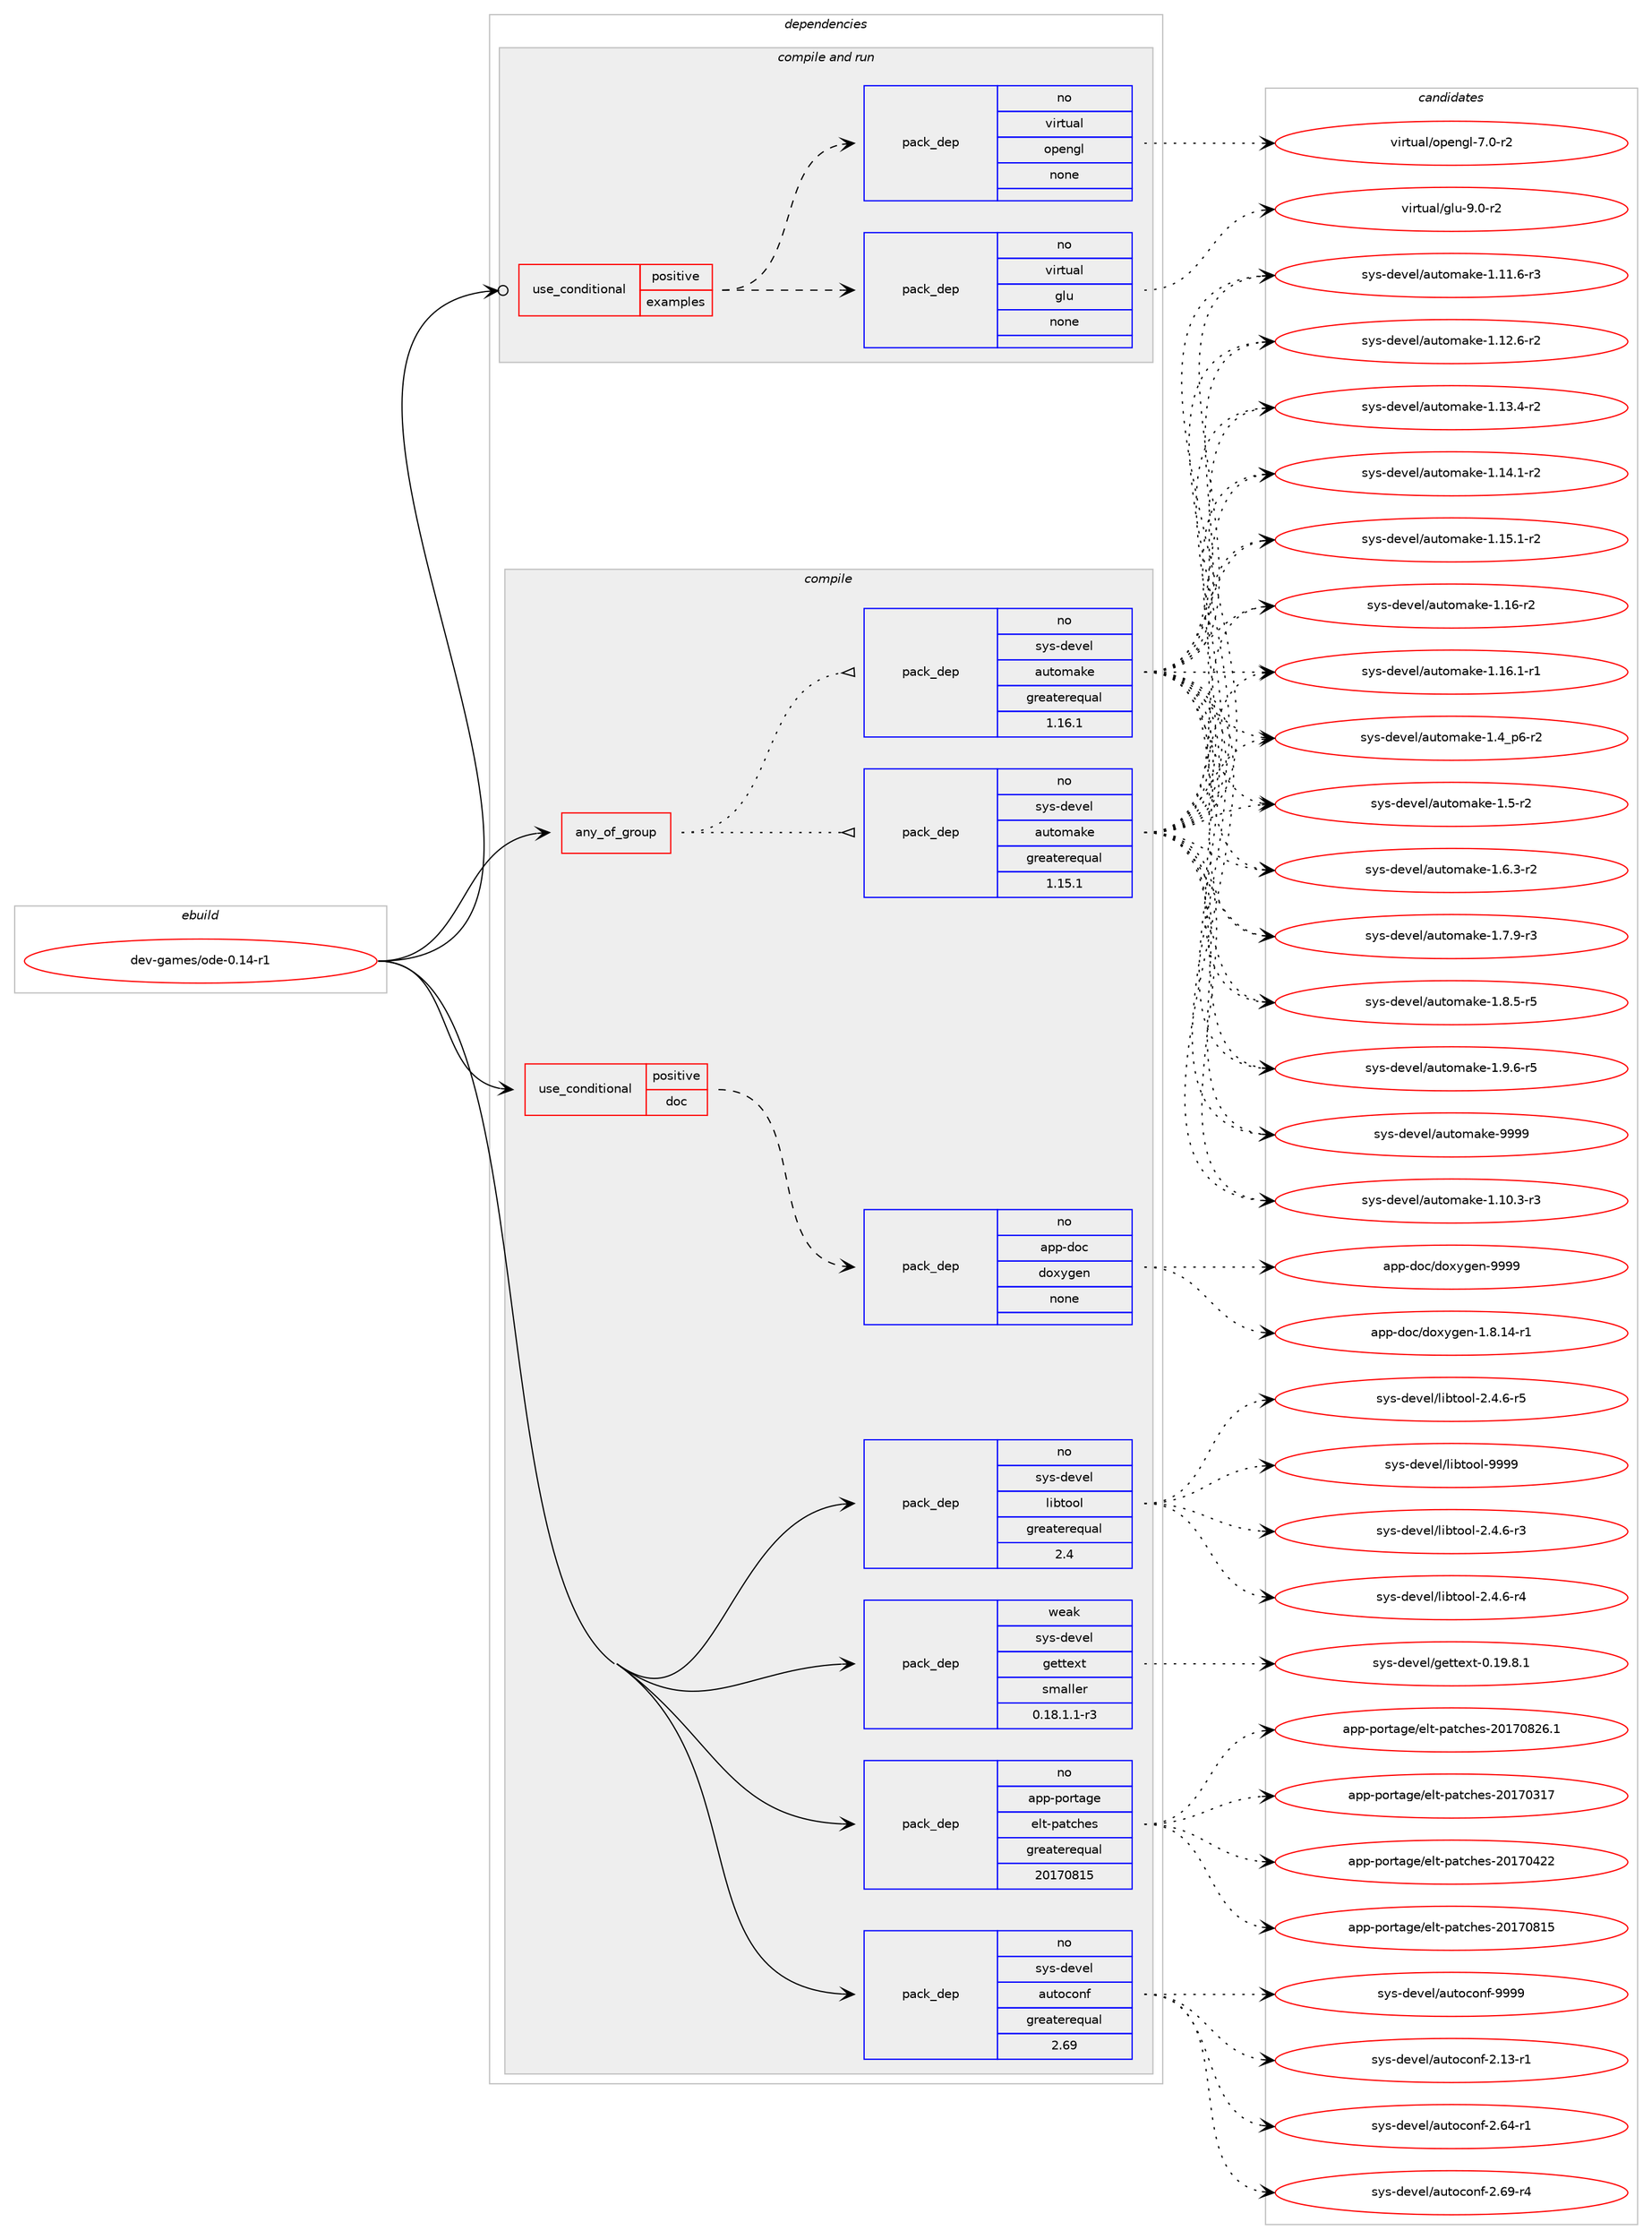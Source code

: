 digraph prolog {

# *************
# Graph options
# *************

newrank=true;
concentrate=true;
compound=true;
graph [rankdir=LR,fontname=Helvetica,fontsize=10,ranksep=1.5];#, ranksep=2.5, nodesep=0.2];
edge  [arrowhead=vee];
node  [fontname=Helvetica,fontsize=10];

# **********
# The ebuild
# **********

subgraph cluster_leftcol {
color=gray;
rank=same;
label=<<i>ebuild</i>>;
id [label="dev-games/ode-0.14-r1", color=red, width=4, href="../dev-games/ode-0.14-r1.svg"];
}

# ****************
# The dependencies
# ****************

subgraph cluster_midcol {
color=gray;
label=<<i>dependencies</i>>;
subgraph cluster_compile {
fillcolor="#eeeeee";
style=filled;
label=<<i>compile</i>>;
subgraph any20469 {
dependency1324792 [label=<<TABLE BORDER="0" CELLBORDER="1" CELLSPACING="0" CELLPADDING="4"><TR><TD CELLPADDING="10">any_of_group</TD></TR></TABLE>>, shape=none, color=red];subgraph pack945444 {
dependency1324793 [label=<<TABLE BORDER="0" CELLBORDER="1" CELLSPACING="0" CELLPADDING="4" WIDTH="220"><TR><TD ROWSPAN="6" CELLPADDING="30">pack_dep</TD></TR><TR><TD WIDTH="110">no</TD></TR><TR><TD>sys-devel</TD></TR><TR><TD>automake</TD></TR><TR><TD>greaterequal</TD></TR><TR><TD>1.16.1</TD></TR></TABLE>>, shape=none, color=blue];
}
dependency1324792:e -> dependency1324793:w [weight=20,style="dotted",arrowhead="oinv"];
subgraph pack945445 {
dependency1324794 [label=<<TABLE BORDER="0" CELLBORDER="1" CELLSPACING="0" CELLPADDING="4" WIDTH="220"><TR><TD ROWSPAN="6" CELLPADDING="30">pack_dep</TD></TR><TR><TD WIDTH="110">no</TD></TR><TR><TD>sys-devel</TD></TR><TR><TD>automake</TD></TR><TR><TD>greaterequal</TD></TR><TR><TD>1.15.1</TD></TR></TABLE>>, shape=none, color=blue];
}
dependency1324792:e -> dependency1324794:w [weight=20,style="dotted",arrowhead="oinv"];
}
id:e -> dependency1324792:w [weight=20,style="solid",arrowhead="vee"];
subgraph cond358327 {
dependency1324795 [label=<<TABLE BORDER="0" CELLBORDER="1" CELLSPACING="0" CELLPADDING="4"><TR><TD ROWSPAN="3" CELLPADDING="10">use_conditional</TD></TR><TR><TD>positive</TD></TR><TR><TD>doc</TD></TR></TABLE>>, shape=none, color=red];
subgraph pack945446 {
dependency1324796 [label=<<TABLE BORDER="0" CELLBORDER="1" CELLSPACING="0" CELLPADDING="4" WIDTH="220"><TR><TD ROWSPAN="6" CELLPADDING="30">pack_dep</TD></TR><TR><TD WIDTH="110">no</TD></TR><TR><TD>app-doc</TD></TR><TR><TD>doxygen</TD></TR><TR><TD>none</TD></TR><TR><TD></TD></TR></TABLE>>, shape=none, color=blue];
}
dependency1324795:e -> dependency1324796:w [weight=20,style="dashed",arrowhead="vee"];
}
id:e -> dependency1324795:w [weight=20,style="solid",arrowhead="vee"];
subgraph pack945447 {
dependency1324797 [label=<<TABLE BORDER="0" CELLBORDER="1" CELLSPACING="0" CELLPADDING="4" WIDTH="220"><TR><TD ROWSPAN="6" CELLPADDING="30">pack_dep</TD></TR><TR><TD WIDTH="110">no</TD></TR><TR><TD>app-portage</TD></TR><TR><TD>elt-patches</TD></TR><TR><TD>greaterequal</TD></TR><TR><TD>20170815</TD></TR></TABLE>>, shape=none, color=blue];
}
id:e -> dependency1324797:w [weight=20,style="solid",arrowhead="vee"];
subgraph pack945448 {
dependency1324798 [label=<<TABLE BORDER="0" CELLBORDER="1" CELLSPACING="0" CELLPADDING="4" WIDTH="220"><TR><TD ROWSPAN="6" CELLPADDING="30">pack_dep</TD></TR><TR><TD WIDTH="110">no</TD></TR><TR><TD>sys-devel</TD></TR><TR><TD>autoconf</TD></TR><TR><TD>greaterequal</TD></TR><TR><TD>2.69</TD></TR></TABLE>>, shape=none, color=blue];
}
id:e -> dependency1324798:w [weight=20,style="solid",arrowhead="vee"];
subgraph pack945449 {
dependency1324799 [label=<<TABLE BORDER="0" CELLBORDER="1" CELLSPACING="0" CELLPADDING="4" WIDTH="220"><TR><TD ROWSPAN="6" CELLPADDING="30">pack_dep</TD></TR><TR><TD WIDTH="110">no</TD></TR><TR><TD>sys-devel</TD></TR><TR><TD>libtool</TD></TR><TR><TD>greaterequal</TD></TR><TR><TD>2.4</TD></TR></TABLE>>, shape=none, color=blue];
}
id:e -> dependency1324799:w [weight=20,style="solid",arrowhead="vee"];
subgraph pack945450 {
dependency1324800 [label=<<TABLE BORDER="0" CELLBORDER="1" CELLSPACING="0" CELLPADDING="4" WIDTH="220"><TR><TD ROWSPAN="6" CELLPADDING="30">pack_dep</TD></TR><TR><TD WIDTH="110">weak</TD></TR><TR><TD>sys-devel</TD></TR><TR><TD>gettext</TD></TR><TR><TD>smaller</TD></TR><TR><TD>0.18.1.1-r3</TD></TR></TABLE>>, shape=none, color=blue];
}
id:e -> dependency1324800:w [weight=20,style="solid",arrowhead="vee"];
}
subgraph cluster_compileandrun {
fillcolor="#eeeeee";
style=filled;
label=<<i>compile and run</i>>;
subgraph cond358328 {
dependency1324801 [label=<<TABLE BORDER="0" CELLBORDER="1" CELLSPACING="0" CELLPADDING="4"><TR><TD ROWSPAN="3" CELLPADDING="10">use_conditional</TD></TR><TR><TD>positive</TD></TR><TR><TD>examples</TD></TR></TABLE>>, shape=none, color=red];
subgraph pack945451 {
dependency1324802 [label=<<TABLE BORDER="0" CELLBORDER="1" CELLSPACING="0" CELLPADDING="4" WIDTH="220"><TR><TD ROWSPAN="6" CELLPADDING="30">pack_dep</TD></TR><TR><TD WIDTH="110">no</TD></TR><TR><TD>virtual</TD></TR><TR><TD>glu</TD></TR><TR><TD>none</TD></TR><TR><TD></TD></TR></TABLE>>, shape=none, color=blue];
}
dependency1324801:e -> dependency1324802:w [weight=20,style="dashed",arrowhead="vee"];
subgraph pack945452 {
dependency1324803 [label=<<TABLE BORDER="0" CELLBORDER="1" CELLSPACING="0" CELLPADDING="4" WIDTH="220"><TR><TD ROWSPAN="6" CELLPADDING="30">pack_dep</TD></TR><TR><TD WIDTH="110">no</TD></TR><TR><TD>virtual</TD></TR><TR><TD>opengl</TD></TR><TR><TD>none</TD></TR><TR><TD></TD></TR></TABLE>>, shape=none, color=blue];
}
dependency1324801:e -> dependency1324803:w [weight=20,style="dashed",arrowhead="vee"];
}
id:e -> dependency1324801:w [weight=20,style="solid",arrowhead="odotvee"];
}
subgraph cluster_run {
fillcolor="#eeeeee";
style=filled;
label=<<i>run</i>>;
}
}

# **************
# The candidates
# **************

subgraph cluster_choices {
rank=same;
color=gray;
label=<<i>candidates</i>>;

subgraph choice945444 {
color=black;
nodesep=1;
choice11512111545100101118101108479711711611110997107101454946494846514511451 [label="sys-devel/automake-1.10.3-r3", color=red, width=4,href="../sys-devel/automake-1.10.3-r3.svg"];
choice11512111545100101118101108479711711611110997107101454946494946544511451 [label="sys-devel/automake-1.11.6-r3", color=red, width=4,href="../sys-devel/automake-1.11.6-r3.svg"];
choice11512111545100101118101108479711711611110997107101454946495046544511450 [label="sys-devel/automake-1.12.6-r2", color=red, width=4,href="../sys-devel/automake-1.12.6-r2.svg"];
choice11512111545100101118101108479711711611110997107101454946495146524511450 [label="sys-devel/automake-1.13.4-r2", color=red, width=4,href="../sys-devel/automake-1.13.4-r2.svg"];
choice11512111545100101118101108479711711611110997107101454946495246494511450 [label="sys-devel/automake-1.14.1-r2", color=red, width=4,href="../sys-devel/automake-1.14.1-r2.svg"];
choice11512111545100101118101108479711711611110997107101454946495346494511450 [label="sys-devel/automake-1.15.1-r2", color=red, width=4,href="../sys-devel/automake-1.15.1-r2.svg"];
choice1151211154510010111810110847971171161111099710710145494649544511450 [label="sys-devel/automake-1.16-r2", color=red, width=4,href="../sys-devel/automake-1.16-r2.svg"];
choice11512111545100101118101108479711711611110997107101454946495446494511449 [label="sys-devel/automake-1.16.1-r1", color=red, width=4,href="../sys-devel/automake-1.16.1-r1.svg"];
choice115121115451001011181011084797117116111109971071014549465295112544511450 [label="sys-devel/automake-1.4_p6-r2", color=red, width=4,href="../sys-devel/automake-1.4_p6-r2.svg"];
choice11512111545100101118101108479711711611110997107101454946534511450 [label="sys-devel/automake-1.5-r2", color=red, width=4,href="../sys-devel/automake-1.5-r2.svg"];
choice115121115451001011181011084797117116111109971071014549465446514511450 [label="sys-devel/automake-1.6.3-r2", color=red, width=4,href="../sys-devel/automake-1.6.3-r2.svg"];
choice115121115451001011181011084797117116111109971071014549465546574511451 [label="sys-devel/automake-1.7.9-r3", color=red, width=4,href="../sys-devel/automake-1.7.9-r3.svg"];
choice115121115451001011181011084797117116111109971071014549465646534511453 [label="sys-devel/automake-1.8.5-r5", color=red, width=4,href="../sys-devel/automake-1.8.5-r5.svg"];
choice115121115451001011181011084797117116111109971071014549465746544511453 [label="sys-devel/automake-1.9.6-r5", color=red, width=4,href="../sys-devel/automake-1.9.6-r5.svg"];
choice115121115451001011181011084797117116111109971071014557575757 [label="sys-devel/automake-9999", color=red, width=4,href="../sys-devel/automake-9999.svg"];
dependency1324793:e -> choice11512111545100101118101108479711711611110997107101454946494846514511451:w [style=dotted,weight="100"];
dependency1324793:e -> choice11512111545100101118101108479711711611110997107101454946494946544511451:w [style=dotted,weight="100"];
dependency1324793:e -> choice11512111545100101118101108479711711611110997107101454946495046544511450:w [style=dotted,weight="100"];
dependency1324793:e -> choice11512111545100101118101108479711711611110997107101454946495146524511450:w [style=dotted,weight="100"];
dependency1324793:e -> choice11512111545100101118101108479711711611110997107101454946495246494511450:w [style=dotted,weight="100"];
dependency1324793:e -> choice11512111545100101118101108479711711611110997107101454946495346494511450:w [style=dotted,weight="100"];
dependency1324793:e -> choice1151211154510010111810110847971171161111099710710145494649544511450:w [style=dotted,weight="100"];
dependency1324793:e -> choice11512111545100101118101108479711711611110997107101454946495446494511449:w [style=dotted,weight="100"];
dependency1324793:e -> choice115121115451001011181011084797117116111109971071014549465295112544511450:w [style=dotted,weight="100"];
dependency1324793:e -> choice11512111545100101118101108479711711611110997107101454946534511450:w [style=dotted,weight="100"];
dependency1324793:e -> choice115121115451001011181011084797117116111109971071014549465446514511450:w [style=dotted,weight="100"];
dependency1324793:e -> choice115121115451001011181011084797117116111109971071014549465546574511451:w [style=dotted,weight="100"];
dependency1324793:e -> choice115121115451001011181011084797117116111109971071014549465646534511453:w [style=dotted,weight="100"];
dependency1324793:e -> choice115121115451001011181011084797117116111109971071014549465746544511453:w [style=dotted,weight="100"];
dependency1324793:e -> choice115121115451001011181011084797117116111109971071014557575757:w [style=dotted,weight="100"];
}
subgraph choice945445 {
color=black;
nodesep=1;
choice11512111545100101118101108479711711611110997107101454946494846514511451 [label="sys-devel/automake-1.10.3-r3", color=red, width=4,href="../sys-devel/automake-1.10.3-r3.svg"];
choice11512111545100101118101108479711711611110997107101454946494946544511451 [label="sys-devel/automake-1.11.6-r3", color=red, width=4,href="../sys-devel/automake-1.11.6-r3.svg"];
choice11512111545100101118101108479711711611110997107101454946495046544511450 [label="sys-devel/automake-1.12.6-r2", color=red, width=4,href="../sys-devel/automake-1.12.6-r2.svg"];
choice11512111545100101118101108479711711611110997107101454946495146524511450 [label="sys-devel/automake-1.13.4-r2", color=red, width=4,href="../sys-devel/automake-1.13.4-r2.svg"];
choice11512111545100101118101108479711711611110997107101454946495246494511450 [label="sys-devel/automake-1.14.1-r2", color=red, width=4,href="../sys-devel/automake-1.14.1-r2.svg"];
choice11512111545100101118101108479711711611110997107101454946495346494511450 [label="sys-devel/automake-1.15.1-r2", color=red, width=4,href="../sys-devel/automake-1.15.1-r2.svg"];
choice1151211154510010111810110847971171161111099710710145494649544511450 [label="sys-devel/automake-1.16-r2", color=red, width=4,href="../sys-devel/automake-1.16-r2.svg"];
choice11512111545100101118101108479711711611110997107101454946495446494511449 [label="sys-devel/automake-1.16.1-r1", color=red, width=4,href="../sys-devel/automake-1.16.1-r1.svg"];
choice115121115451001011181011084797117116111109971071014549465295112544511450 [label="sys-devel/automake-1.4_p6-r2", color=red, width=4,href="../sys-devel/automake-1.4_p6-r2.svg"];
choice11512111545100101118101108479711711611110997107101454946534511450 [label="sys-devel/automake-1.5-r2", color=red, width=4,href="../sys-devel/automake-1.5-r2.svg"];
choice115121115451001011181011084797117116111109971071014549465446514511450 [label="sys-devel/automake-1.6.3-r2", color=red, width=4,href="../sys-devel/automake-1.6.3-r2.svg"];
choice115121115451001011181011084797117116111109971071014549465546574511451 [label="sys-devel/automake-1.7.9-r3", color=red, width=4,href="../sys-devel/automake-1.7.9-r3.svg"];
choice115121115451001011181011084797117116111109971071014549465646534511453 [label="sys-devel/automake-1.8.5-r5", color=red, width=4,href="../sys-devel/automake-1.8.5-r5.svg"];
choice115121115451001011181011084797117116111109971071014549465746544511453 [label="sys-devel/automake-1.9.6-r5", color=red, width=4,href="../sys-devel/automake-1.9.6-r5.svg"];
choice115121115451001011181011084797117116111109971071014557575757 [label="sys-devel/automake-9999", color=red, width=4,href="../sys-devel/automake-9999.svg"];
dependency1324794:e -> choice11512111545100101118101108479711711611110997107101454946494846514511451:w [style=dotted,weight="100"];
dependency1324794:e -> choice11512111545100101118101108479711711611110997107101454946494946544511451:w [style=dotted,weight="100"];
dependency1324794:e -> choice11512111545100101118101108479711711611110997107101454946495046544511450:w [style=dotted,weight="100"];
dependency1324794:e -> choice11512111545100101118101108479711711611110997107101454946495146524511450:w [style=dotted,weight="100"];
dependency1324794:e -> choice11512111545100101118101108479711711611110997107101454946495246494511450:w [style=dotted,weight="100"];
dependency1324794:e -> choice11512111545100101118101108479711711611110997107101454946495346494511450:w [style=dotted,weight="100"];
dependency1324794:e -> choice1151211154510010111810110847971171161111099710710145494649544511450:w [style=dotted,weight="100"];
dependency1324794:e -> choice11512111545100101118101108479711711611110997107101454946495446494511449:w [style=dotted,weight="100"];
dependency1324794:e -> choice115121115451001011181011084797117116111109971071014549465295112544511450:w [style=dotted,weight="100"];
dependency1324794:e -> choice11512111545100101118101108479711711611110997107101454946534511450:w [style=dotted,weight="100"];
dependency1324794:e -> choice115121115451001011181011084797117116111109971071014549465446514511450:w [style=dotted,weight="100"];
dependency1324794:e -> choice115121115451001011181011084797117116111109971071014549465546574511451:w [style=dotted,weight="100"];
dependency1324794:e -> choice115121115451001011181011084797117116111109971071014549465646534511453:w [style=dotted,weight="100"];
dependency1324794:e -> choice115121115451001011181011084797117116111109971071014549465746544511453:w [style=dotted,weight="100"];
dependency1324794:e -> choice115121115451001011181011084797117116111109971071014557575757:w [style=dotted,weight="100"];
}
subgraph choice945446 {
color=black;
nodesep=1;
choice97112112451001119947100111120121103101110454946564649524511449 [label="app-doc/doxygen-1.8.14-r1", color=red, width=4,href="../app-doc/doxygen-1.8.14-r1.svg"];
choice971121124510011199471001111201211031011104557575757 [label="app-doc/doxygen-9999", color=red, width=4,href="../app-doc/doxygen-9999.svg"];
dependency1324796:e -> choice97112112451001119947100111120121103101110454946564649524511449:w [style=dotted,weight="100"];
dependency1324796:e -> choice971121124510011199471001111201211031011104557575757:w [style=dotted,weight="100"];
}
subgraph choice945447 {
color=black;
nodesep=1;
choice97112112451121111141169710310147101108116451129711699104101115455048495548514955 [label="app-portage/elt-patches-20170317", color=red, width=4,href="../app-portage/elt-patches-20170317.svg"];
choice97112112451121111141169710310147101108116451129711699104101115455048495548525050 [label="app-portage/elt-patches-20170422", color=red, width=4,href="../app-portage/elt-patches-20170422.svg"];
choice97112112451121111141169710310147101108116451129711699104101115455048495548564953 [label="app-portage/elt-patches-20170815", color=red, width=4,href="../app-portage/elt-patches-20170815.svg"];
choice971121124511211111411697103101471011081164511297116991041011154550484955485650544649 [label="app-portage/elt-patches-20170826.1", color=red, width=4,href="../app-portage/elt-patches-20170826.1.svg"];
dependency1324797:e -> choice97112112451121111141169710310147101108116451129711699104101115455048495548514955:w [style=dotted,weight="100"];
dependency1324797:e -> choice97112112451121111141169710310147101108116451129711699104101115455048495548525050:w [style=dotted,weight="100"];
dependency1324797:e -> choice97112112451121111141169710310147101108116451129711699104101115455048495548564953:w [style=dotted,weight="100"];
dependency1324797:e -> choice971121124511211111411697103101471011081164511297116991041011154550484955485650544649:w [style=dotted,weight="100"];
}
subgraph choice945448 {
color=black;
nodesep=1;
choice1151211154510010111810110847971171161119911111010245504649514511449 [label="sys-devel/autoconf-2.13-r1", color=red, width=4,href="../sys-devel/autoconf-2.13-r1.svg"];
choice1151211154510010111810110847971171161119911111010245504654524511449 [label="sys-devel/autoconf-2.64-r1", color=red, width=4,href="../sys-devel/autoconf-2.64-r1.svg"];
choice1151211154510010111810110847971171161119911111010245504654574511452 [label="sys-devel/autoconf-2.69-r4", color=red, width=4,href="../sys-devel/autoconf-2.69-r4.svg"];
choice115121115451001011181011084797117116111991111101024557575757 [label="sys-devel/autoconf-9999", color=red, width=4,href="../sys-devel/autoconf-9999.svg"];
dependency1324798:e -> choice1151211154510010111810110847971171161119911111010245504649514511449:w [style=dotted,weight="100"];
dependency1324798:e -> choice1151211154510010111810110847971171161119911111010245504654524511449:w [style=dotted,weight="100"];
dependency1324798:e -> choice1151211154510010111810110847971171161119911111010245504654574511452:w [style=dotted,weight="100"];
dependency1324798:e -> choice115121115451001011181011084797117116111991111101024557575757:w [style=dotted,weight="100"];
}
subgraph choice945449 {
color=black;
nodesep=1;
choice1151211154510010111810110847108105981161111111084550465246544511451 [label="sys-devel/libtool-2.4.6-r3", color=red, width=4,href="../sys-devel/libtool-2.4.6-r3.svg"];
choice1151211154510010111810110847108105981161111111084550465246544511452 [label="sys-devel/libtool-2.4.6-r4", color=red, width=4,href="../sys-devel/libtool-2.4.6-r4.svg"];
choice1151211154510010111810110847108105981161111111084550465246544511453 [label="sys-devel/libtool-2.4.6-r5", color=red, width=4,href="../sys-devel/libtool-2.4.6-r5.svg"];
choice1151211154510010111810110847108105981161111111084557575757 [label="sys-devel/libtool-9999", color=red, width=4,href="../sys-devel/libtool-9999.svg"];
dependency1324799:e -> choice1151211154510010111810110847108105981161111111084550465246544511451:w [style=dotted,weight="100"];
dependency1324799:e -> choice1151211154510010111810110847108105981161111111084550465246544511452:w [style=dotted,weight="100"];
dependency1324799:e -> choice1151211154510010111810110847108105981161111111084550465246544511453:w [style=dotted,weight="100"];
dependency1324799:e -> choice1151211154510010111810110847108105981161111111084557575757:w [style=dotted,weight="100"];
}
subgraph choice945450 {
color=black;
nodesep=1;
choice1151211154510010111810110847103101116116101120116454846495746564649 [label="sys-devel/gettext-0.19.8.1", color=red, width=4,href="../sys-devel/gettext-0.19.8.1.svg"];
dependency1324800:e -> choice1151211154510010111810110847103101116116101120116454846495746564649:w [style=dotted,weight="100"];
}
subgraph choice945451 {
color=black;
nodesep=1;
choice1181051141161179710847103108117455746484511450 [label="virtual/glu-9.0-r2", color=red, width=4,href="../virtual/glu-9.0-r2.svg"];
dependency1324802:e -> choice1181051141161179710847103108117455746484511450:w [style=dotted,weight="100"];
}
subgraph choice945452 {
color=black;
nodesep=1;
choice1181051141161179710847111112101110103108455546484511450 [label="virtual/opengl-7.0-r2", color=red, width=4,href="../virtual/opengl-7.0-r2.svg"];
dependency1324803:e -> choice1181051141161179710847111112101110103108455546484511450:w [style=dotted,weight="100"];
}
}

}
